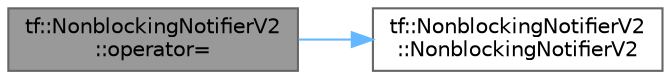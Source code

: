 digraph "tf::NonblockingNotifierV2::operator="
{
 // LATEX_PDF_SIZE
  bgcolor="transparent";
  edge [fontname=Helvetica,fontsize=10,labelfontname=Helvetica,labelfontsize=10];
  node [fontname=Helvetica,fontsize=10,shape=box,height=0.2,width=0.4];
  rankdir="LR";
  Node1 [id="Node000001",label="tf::NonblockingNotifierV2\l::operator=",height=0.2,width=0.4,color="gray40", fillcolor="grey60", style="filled", fontcolor="black",tooltip=" "];
  Node1 -> Node2 [id="edge2_Node000001_Node000002",color="steelblue1",style="solid",tooltip=" "];
  Node2 [id="Node000002",label="tf::NonblockingNotifierV2\l::NonblockingNotifierV2",height=0.2,width=0.4,color="grey40", fillcolor="white", style="filled",URL="$classtf_1_1_nonblocking_notifier_v2.html#a8c27449987934fa4526b0c304fd598e6",tooltip=" "];
}
